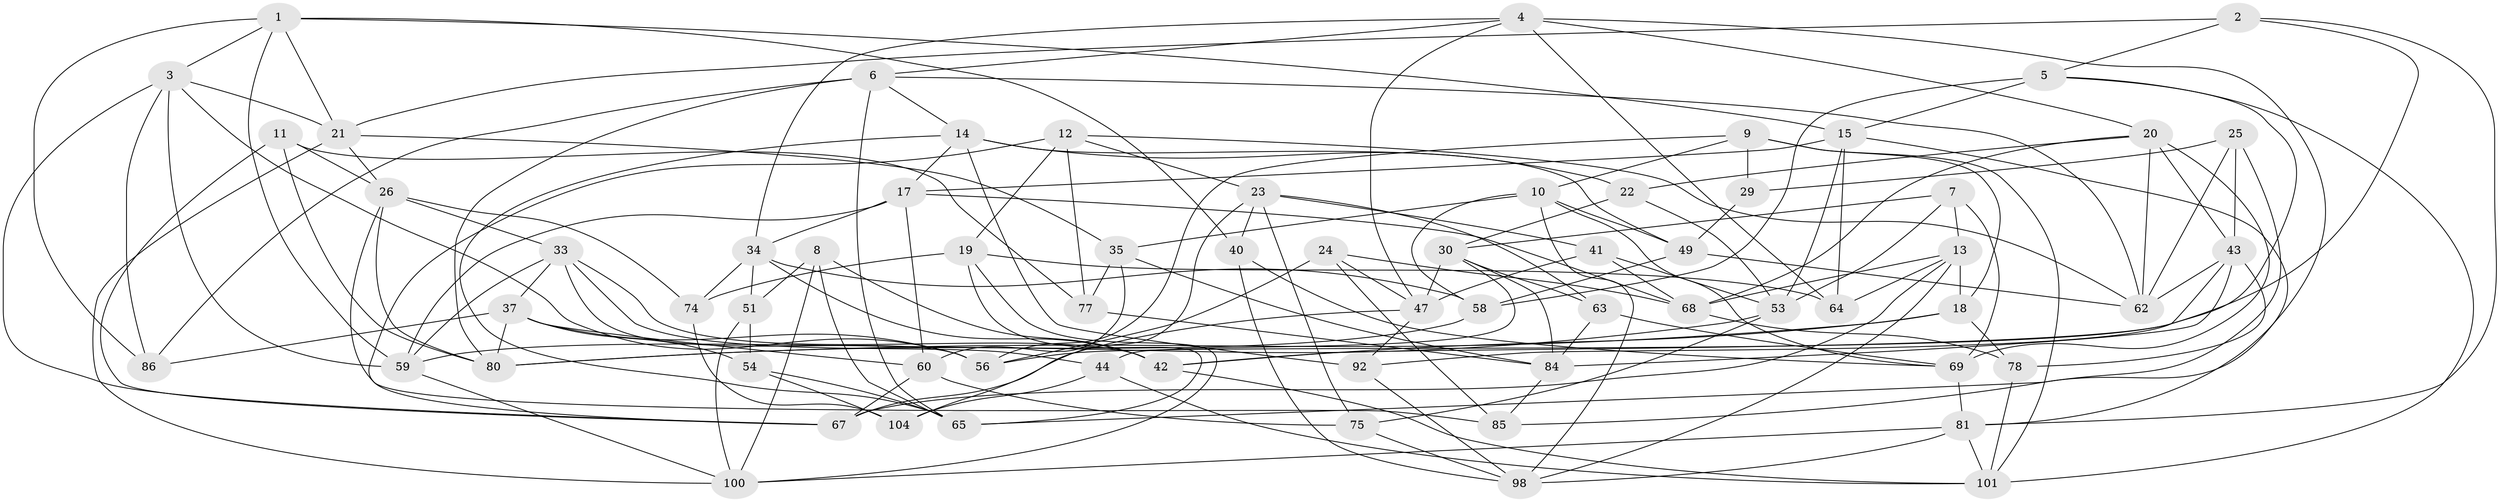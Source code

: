 // original degree distribution, {4: 1.0}
// Generated by graph-tools (version 1.1) at 2025/11/02/27/25 16:11:43]
// undirected, 66 vertices, 170 edges
graph export_dot {
graph [start="1"]
  node [color=gray90,style=filled];
  1 [super="+61"];
  2;
  3 [super="+39"];
  4 [super="+93"];
  5 [super="+97"];
  6 [super="+70"];
  7;
  8;
  9 [super="+16"];
  10 [super="+36"];
  11;
  12 [super="+32"];
  13 [super="+28"];
  14 [super="+38"];
  15 [super="+31"];
  17 [super="+48"];
  18 [super="+27"];
  19 [super="+66"];
  20 [super="+79"];
  21 [super="+82"];
  22;
  23 [super="+76"];
  24;
  25;
  26 [super="+83"];
  29;
  30 [super="+73"];
  33 [super="+105"];
  34 [super="+46"];
  35 [super="+50"];
  37 [super="+52"];
  40;
  41;
  42 [super="+45"];
  43 [super="+96"];
  44;
  47 [super="+55"];
  49 [super="+57"];
  51;
  53 [super="+87"];
  54;
  56 [super="+72"];
  58 [super="+95"];
  59 [super="+90"];
  60 [super="+108"];
  62 [super="+71"];
  63;
  64;
  65 [super="+89"];
  67 [super="+107"];
  68 [super="+99"];
  69 [super="+91"];
  74;
  75;
  77;
  78;
  80 [super="+88"];
  81 [super="+94"];
  84 [super="+106"];
  85;
  86;
  92;
  98 [super="+109"];
  100 [super="+102"];
  101 [super="+103"];
  104;
  1 -- 15;
  1 -- 86;
  1 -- 21;
  1 -- 40;
  1 -- 59;
  1 -- 3;
  2 -- 21;
  2 -- 81;
  2 -- 56;
  2 -- 5;
  3 -- 56;
  3 -- 59;
  3 -- 67;
  3 -- 21;
  3 -- 86;
  4 -- 34;
  4 -- 20;
  4 -- 64;
  4 -- 47;
  4 -- 81;
  4 -- 6;
  5 -- 101;
  5 -- 42;
  5 -- 15;
  5 -- 58 [weight=2];
  6 -- 62;
  6 -- 86;
  6 -- 65;
  6 -- 80;
  6 -- 14;
  7 -- 13;
  7 -- 53;
  7 -- 69;
  7 -- 30;
  8 -- 100;
  8 -- 51;
  8 -- 42;
  8 -- 65;
  9 -- 29;
  9 -- 56;
  9 -- 18 [weight=2];
  9 -- 10;
  9 -- 101;
  10 -- 35;
  10 -- 58;
  10 -- 69;
  10 -- 49;
  10 -- 98;
  11 -- 67;
  11 -- 77;
  11 -- 80;
  11 -- 26;
  12 -- 62;
  12 -- 77;
  12 -- 19 [weight=2];
  12 -- 23;
  12 -- 67;
  13 -- 64;
  13 -- 98;
  13 -- 18;
  13 -- 67;
  13 -- 68;
  14 -- 22;
  14 -- 17;
  14 -- 65;
  14 -- 92;
  14 -- 49;
  15 -- 53;
  15 -- 17;
  15 -- 64;
  15 -- 85;
  17 -- 60;
  17 -- 34;
  17 -- 59;
  17 -- 68;
  18 -- 42;
  18 -- 78;
  18 -- 80;
  19 -- 74;
  19 -- 65;
  19 -- 100;
  19 -- 64;
  20 -- 68;
  20 -- 69;
  20 -- 43;
  20 -- 22;
  20 -- 62;
  21 -- 35;
  21 -- 26;
  21 -- 100;
  22 -- 30;
  22 -- 53;
  23 -- 104;
  23 -- 63;
  23 -- 40;
  23 -- 41;
  23 -- 75;
  24 -- 56;
  24 -- 47;
  24 -- 85;
  24 -- 68;
  25 -- 29;
  25 -- 65;
  25 -- 62;
  25 -- 43;
  26 -- 74;
  26 -- 85;
  26 -- 33;
  26 -- 80;
  29 -- 49 [weight=2];
  30 -- 63;
  30 -- 44;
  30 -- 84;
  30 -- 47;
  33 -- 37;
  33 -- 44;
  33 -- 42;
  33 -- 59;
  33 -- 56;
  34 -- 58;
  34 -- 51;
  34 -- 42;
  34 -- 74;
  35 -- 77;
  35 -- 60 [weight=2];
  35 -- 84;
  37 -- 86;
  37 -- 80;
  37 -- 54;
  37 -- 60;
  37 -- 56;
  40 -- 98;
  40 -- 69;
  41 -- 53;
  41 -- 68;
  41 -- 47;
  42 -- 101;
  43 -- 92;
  43 -- 62;
  43 -- 84;
  43 -- 78;
  44 -- 104;
  44 -- 101;
  47 -- 67;
  47 -- 92;
  49 -- 62;
  49 -- 58;
  51 -- 54;
  51 -- 100;
  53 -- 75;
  53 -- 80;
  54 -- 104;
  54 -- 65;
  58 -- 59;
  59 -- 100;
  60 -- 75;
  60 -- 67;
  63 -- 69;
  63 -- 84;
  68 -- 78;
  69 -- 81;
  74 -- 104;
  75 -- 98;
  77 -- 84;
  78 -- 101;
  81 -- 100;
  81 -- 101;
  81 -- 98;
  84 -- 85;
  92 -- 98;
}
